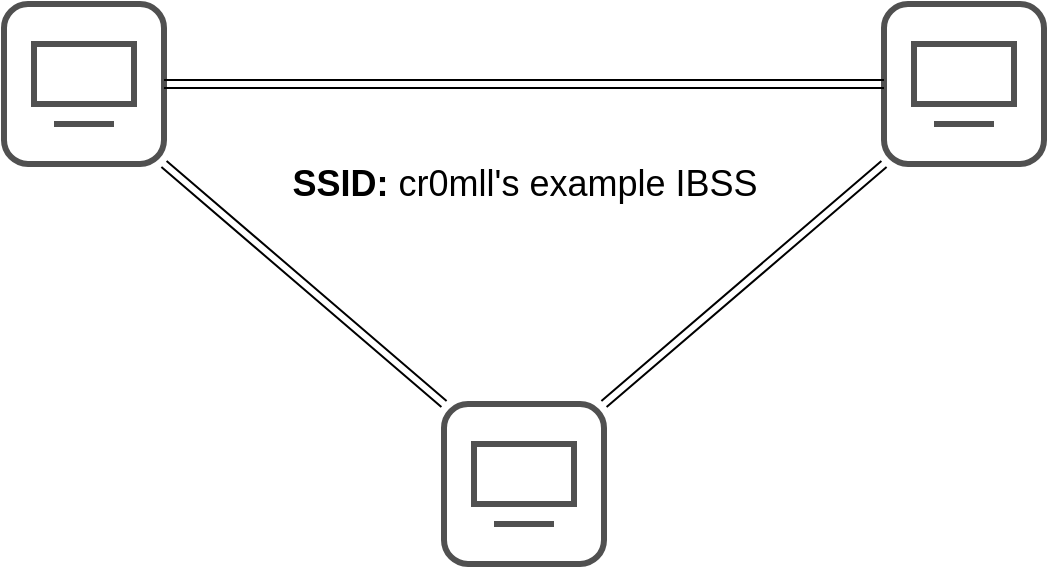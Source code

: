 <mxfile version="20.2.6" type="device"><diagram id="CSoJu6t7RtvjCg4GaWKq" name="Page-1"><mxGraphModel dx="1422" dy="780" grid="1" gridSize="10" guides="1" tooltips="1" connect="1" arrows="1" fold="1" page="1" pageScale="1" pageWidth="850" pageHeight="1100" background="#ffffff" math="0" shadow="0"><root><mxCell id="0"/><mxCell id="1" parent="0"/><mxCell id="D43yMPcNparVfMlK-ReO-4" value="" style="group" parent="1" vertex="1" connectable="0"><mxGeometry x="160" y="160" width="80" height="80" as="geometry"/></mxCell><mxCell id="D43yMPcNparVfMlK-ReO-1" value="" style="rounded=1;whiteSpace=wrap;html=1;strokeWidth=3;strokeColor=#505050;" parent="D43yMPcNparVfMlK-ReO-4" vertex="1"><mxGeometry width="80" height="80" as="geometry"/></mxCell><mxCell id="D43yMPcNparVfMlK-ReO-2" value="" style="rounded=0;whiteSpace=wrap;html=1;strokeColor=#505050;strokeWidth=3;" parent="D43yMPcNparVfMlK-ReO-4" vertex="1"><mxGeometry x="15" y="20" width="50" height="30" as="geometry"/></mxCell><mxCell id="D43yMPcNparVfMlK-ReO-3" value="" style="endArrow=none;html=1;rounded=0;strokeWidth=3;strokeColor=#505050;" parent="D43yMPcNparVfMlK-ReO-4" edge="1"><mxGeometry width="50" height="50" relative="1" as="geometry"><mxPoint x="25" y="60" as="sourcePoint"/><mxPoint x="55" y="60" as="targetPoint"/></mxGeometry></mxCell><mxCell id="xv-1rJeR4-JYswrfzPR8-1" value="" style="group" vertex="1" connectable="0" parent="1"><mxGeometry x="380" y="360" width="80" height="80" as="geometry"/></mxCell><mxCell id="xv-1rJeR4-JYswrfzPR8-2" value="" style="rounded=1;whiteSpace=wrap;html=1;strokeWidth=3;strokeColor=#505050;" vertex="1" parent="xv-1rJeR4-JYswrfzPR8-1"><mxGeometry width="80" height="80" as="geometry"/></mxCell><mxCell id="xv-1rJeR4-JYswrfzPR8-3" value="" style="rounded=0;whiteSpace=wrap;html=1;strokeColor=#505050;strokeWidth=3;" vertex="1" parent="xv-1rJeR4-JYswrfzPR8-1"><mxGeometry x="15" y="20" width="50" height="30" as="geometry"/></mxCell><mxCell id="xv-1rJeR4-JYswrfzPR8-4" value="" style="endArrow=none;html=1;rounded=0;strokeWidth=3;strokeColor=#505050;" edge="1" parent="xv-1rJeR4-JYswrfzPR8-1"><mxGeometry width="50" height="50" relative="1" as="geometry"><mxPoint x="25" y="60" as="sourcePoint"/><mxPoint x="55" y="60" as="targetPoint"/></mxGeometry></mxCell><mxCell id="xv-1rJeR4-JYswrfzPR8-5" value="" style="group" vertex="1" connectable="0" parent="1"><mxGeometry x="600" y="160" width="80" height="80" as="geometry"/></mxCell><mxCell id="xv-1rJeR4-JYswrfzPR8-6" value="" style="rounded=1;whiteSpace=wrap;html=1;strokeWidth=3;strokeColor=#505050;" vertex="1" parent="xv-1rJeR4-JYswrfzPR8-5"><mxGeometry width="80" height="80" as="geometry"/></mxCell><mxCell id="xv-1rJeR4-JYswrfzPR8-7" value="" style="rounded=0;whiteSpace=wrap;html=1;strokeColor=#505050;strokeWidth=3;" vertex="1" parent="xv-1rJeR4-JYswrfzPR8-5"><mxGeometry x="15" y="20" width="50" height="30" as="geometry"/></mxCell><mxCell id="xv-1rJeR4-JYswrfzPR8-8" value="" style="endArrow=none;html=1;rounded=0;strokeWidth=3;strokeColor=#505050;" edge="1" parent="xv-1rJeR4-JYswrfzPR8-5"><mxGeometry width="50" height="50" relative="1" as="geometry"><mxPoint x="25" y="60" as="sourcePoint"/><mxPoint x="55" y="60" as="targetPoint"/></mxGeometry></mxCell><mxCell id="xv-1rJeR4-JYswrfzPR8-9" style="rounded=0;orthogonalLoop=1;jettySize=auto;html=1;exitX=1;exitY=0;exitDx=0;exitDy=0;entryX=0;entryY=1;entryDx=0;entryDy=0;shape=link;" edge="1" parent="1" source="xv-1rJeR4-JYswrfzPR8-2" target="xv-1rJeR4-JYswrfzPR8-6"><mxGeometry relative="1" as="geometry"/></mxCell><mxCell id="xv-1rJeR4-JYswrfzPR8-10" style="edgeStyle=none;shape=link;rounded=0;orthogonalLoop=1;jettySize=auto;html=1;exitX=1;exitY=1;exitDx=0;exitDy=0;entryX=0;entryY=0;entryDx=0;entryDy=0;" edge="1" parent="1" source="D43yMPcNparVfMlK-ReO-1" target="xv-1rJeR4-JYswrfzPR8-2"><mxGeometry relative="1" as="geometry"/></mxCell><mxCell id="xv-1rJeR4-JYswrfzPR8-11" style="edgeStyle=none;shape=link;rounded=0;orthogonalLoop=1;jettySize=auto;html=1;exitX=1;exitY=0.5;exitDx=0;exitDy=0;entryX=0;entryY=0.5;entryDx=0;entryDy=0;" edge="1" parent="1" source="D43yMPcNparVfMlK-ReO-1" target="xv-1rJeR4-JYswrfzPR8-6"><mxGeometry relative="1" as="geometry"/></mxCell><mxCell id="xv-1rJeR4-JYswrfzPR8-12" value="&lt;b&gt;SSID:&lt;/b&gt; cr0mll's example IBSS" style="text;html=1;align=center;verticalAlign=middle;resizable=0;points=[];autosize=1;strokeColor=none;fillColor=none;fontSize=18;" vertex="1" parent="1"><mxGeometry x="290" y="230" width="260" height="40" as="geometry"/></mxCell></root></mxGraphModel></diagram></mxfile>
